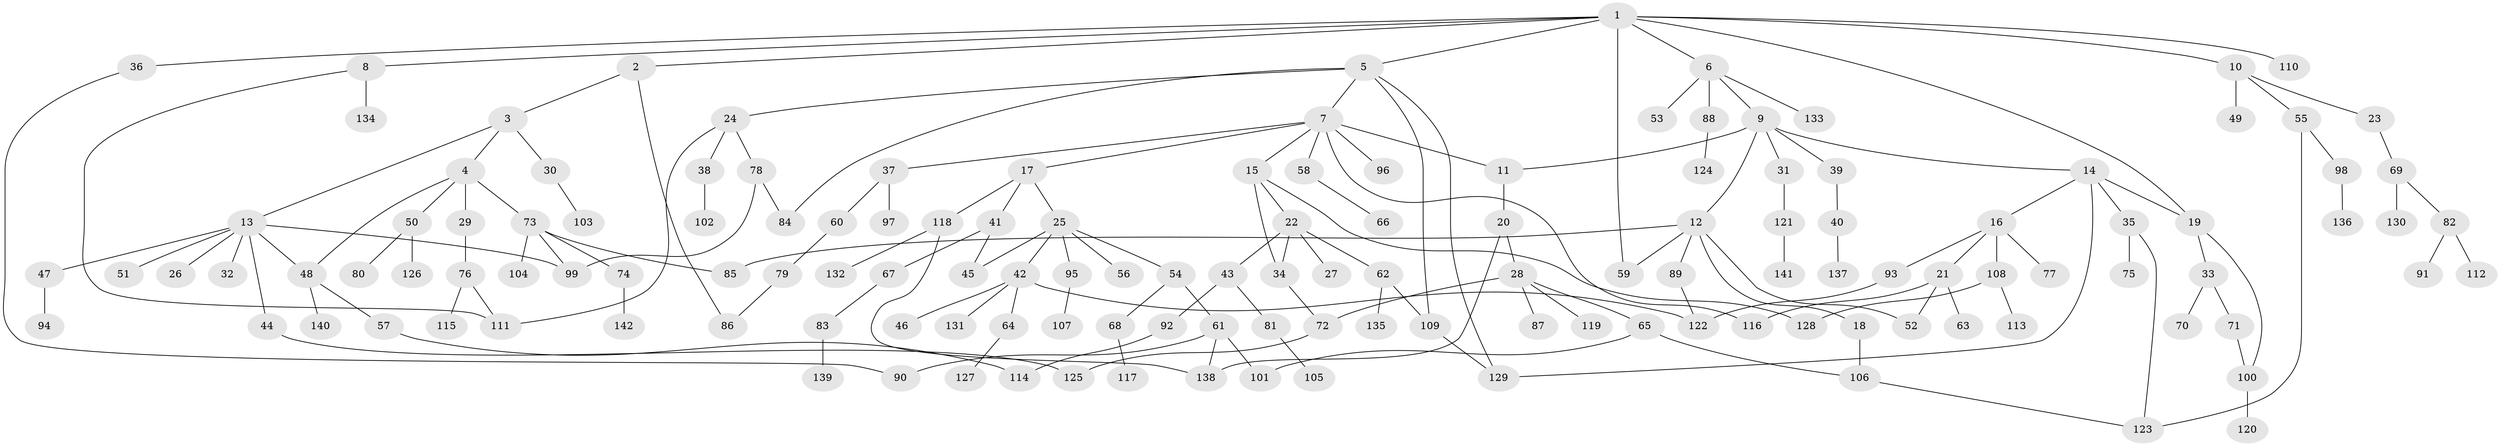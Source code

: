 // Generated by graph-tools (version 1.1) at 2025/49/03/09/25 03:49:22]
// undirected, 142 vertices, 173 edges
graph export_dot {
graph [start="1"]
  node [color=gray90,style=filled];
  1;
  2;
  3;
  4;
  5;
  6;
  7;
  8;
  9;
  10;
  11;
  12;
  13;
  14;
  15;
  16;
  17;
  18;
  19;
  20;
  21;
  22;
  23;
  24;
  25;
  26;
  27;
  28;
  29;
  30;
  31;
  32;
  33;
  34;
  35;
  36;
  37;
  38;
  39;
  40;
  41;
  42;
  43;
  44;
  45;
  46;
  47;
  48;
  49;
  50;
  51;
  52;
  53;
  54;
  55;
  56;
  57;
  58;
  59;
  60;
  61;
  62;
  63;
  64;
  65;
  66;
  67;
  68;
  69;
  70;
  71;
  72;
  73;
  74;
  75;
  76;
  77;
  78;
  79;
  80;
  81;
  82;
  83;
  84;
  85;
  86;
  87;
  88;
  89;
  90;
  91;
  92;
  93;
  94;
  95;
  96;
  97;
  98;
  99;
  100;
  101;
  102;
  103;
  104;
  105;
  106;
  107;
  108;
  109;
  110;
  111;
  112;
  113;
  114;
  115;
  116;
  117;
  118;
  119;
  120;
  121;
  122;
  123;
  124;
  125;
  126;
  127;
  128;
  129;
  130;
  131;
  132;
  133;
  134;
  135;
  136;
  137;
  138;
  139;
  140;
  141;
  142;
  1 -- 2;
  1 -- 5;
  1 -- 6;
  1 -- 8;
  1 -- 10;
  1 -- 19;
  1 -- 36;
  1 -- 110;
  1 -- 59;
  2 -- 3;
  2 -- 86;
  3 -- 4;
  3 -- 13;
  3 -- 30;
  4 -- 29;
  4 -- 50;
  4 -- 73;
  4 -- 48;
  5 -- 7;
  5 -- 24;
  5 -- 109;
  5 -- 129;
  5 -- 84;
  6 -- 9;
  6 -- 53;
  6 -- 88;
  6 -- 133;
  7 -- 15;
  7 -- 17;
  7 -- 37;
  7 -- 58;
  7 -- 96;
  7 -- 11;
  7 -- 116;
  8 -- 111;
  8 -- 134;
  9 -- 11;
  9 -- 12;
  9 -- 14;
  9 -- 31;
  9 -- 39;
  10 -- 23;
  10 -- 49;
  10 -- 55;
  11 -- 20;
  12 -- 18;
  12 -- 52;
  12 -- 59;
  12 -- 85;
  12 -- 89;
  13 -- 26;
  13 -- 32;
  13 -- 44;
  13 -- 47;
  13 -- 48;
  13 -- 51;
  13 -- 99;
  14 -- 16;
  14 -- 35;
  14 -- 19;
  14 -- 129;
  15 -- 22;
  15 -- 34;
  15 -- 128;
  16 -- 21;
  16 -- 77;
  16 -- 93;
  16 -- 108;
  17 -- 25;
  17 -- 41;
  17 -- 118;
  18 -- 106;
  19 -- 33;
  19 -- 100;
  20 -- 28;
  20 -- 138;
  21 -- 63;
  21 -- 116;
  21 -- 52;
  22 -- 27;
  22 -- 43;
  22 -- 62;
  22 -- 34;
  23 -- 69;
  24 -- 38;
  24 -- 78;
  24 -- 111;
  25 -- 42;
  25 -- 54;
  25 -- 56;
  25 -- 95;
  25 -- 45;
  28 -- 65;
  28 -- 72;
  28 -- 87;
  28 -- 119;
  29 -- 76;
  30 -- 103;
  31 -- 121;
  33 -- 70;
  33 -- 71;
  34 -- 72;
  35 -- 75;
  35 -- 123;
  36 -- 90;
  37 -- 60;
  37 -- 97;
  38 -- 102;
  39 -- 40;
  40 -- 137;
  41 -- 45;
  41 -- 67;
  42 -- 46;
  42 -- 64;
  42 -- 131;
  42 -- 122;
  43 -- 81;
  43 -- 92;
  44 -- 125;
  47 -- 94;
  48 -- 57;
  48 -- 140;
  50 -- 80;
  50 -- 126;
  54 -- 61;
  54 -- 68;
  55 -- 98;
  55 -- 123;
  57 -- 114;
  58 -- 66;
  60 -- 79;
  61 -- 90;
  61 -- 101;
  61 -- 138;
  62 -- 109;
  62 -- 135;
  64 -- 127;
  65 -- 101;
  65 -- 106;
  67 -- 83;
  68 -- 117;
  69 -- 82;
  69 -- 130;
  71 -- 100;
  72 -- 125;
  73 -- 74;
  73 -- 104;
  73 -- 99;
  73 -- 85;
  74 -- 142;
  76 -- 115;
  76 -- 111;
  78 -- 84;
  78 -- 99;
  79 -- 86;
  81 -- 105;
  82 -- 91;
  82 -- 112;
  83 -- 139;
  88 -- 124;
  89 -- 122;
  92 -- 114;
  93 -- 122;
  95 -- 107;
  98 -- 136;
  100 -- 120;
  106 -- 123;
  108 -- 113;
  108 -- 128;
  109 -- 129;
  118 -- 132;
  118 -- 138;
  121 -- 141;
}
